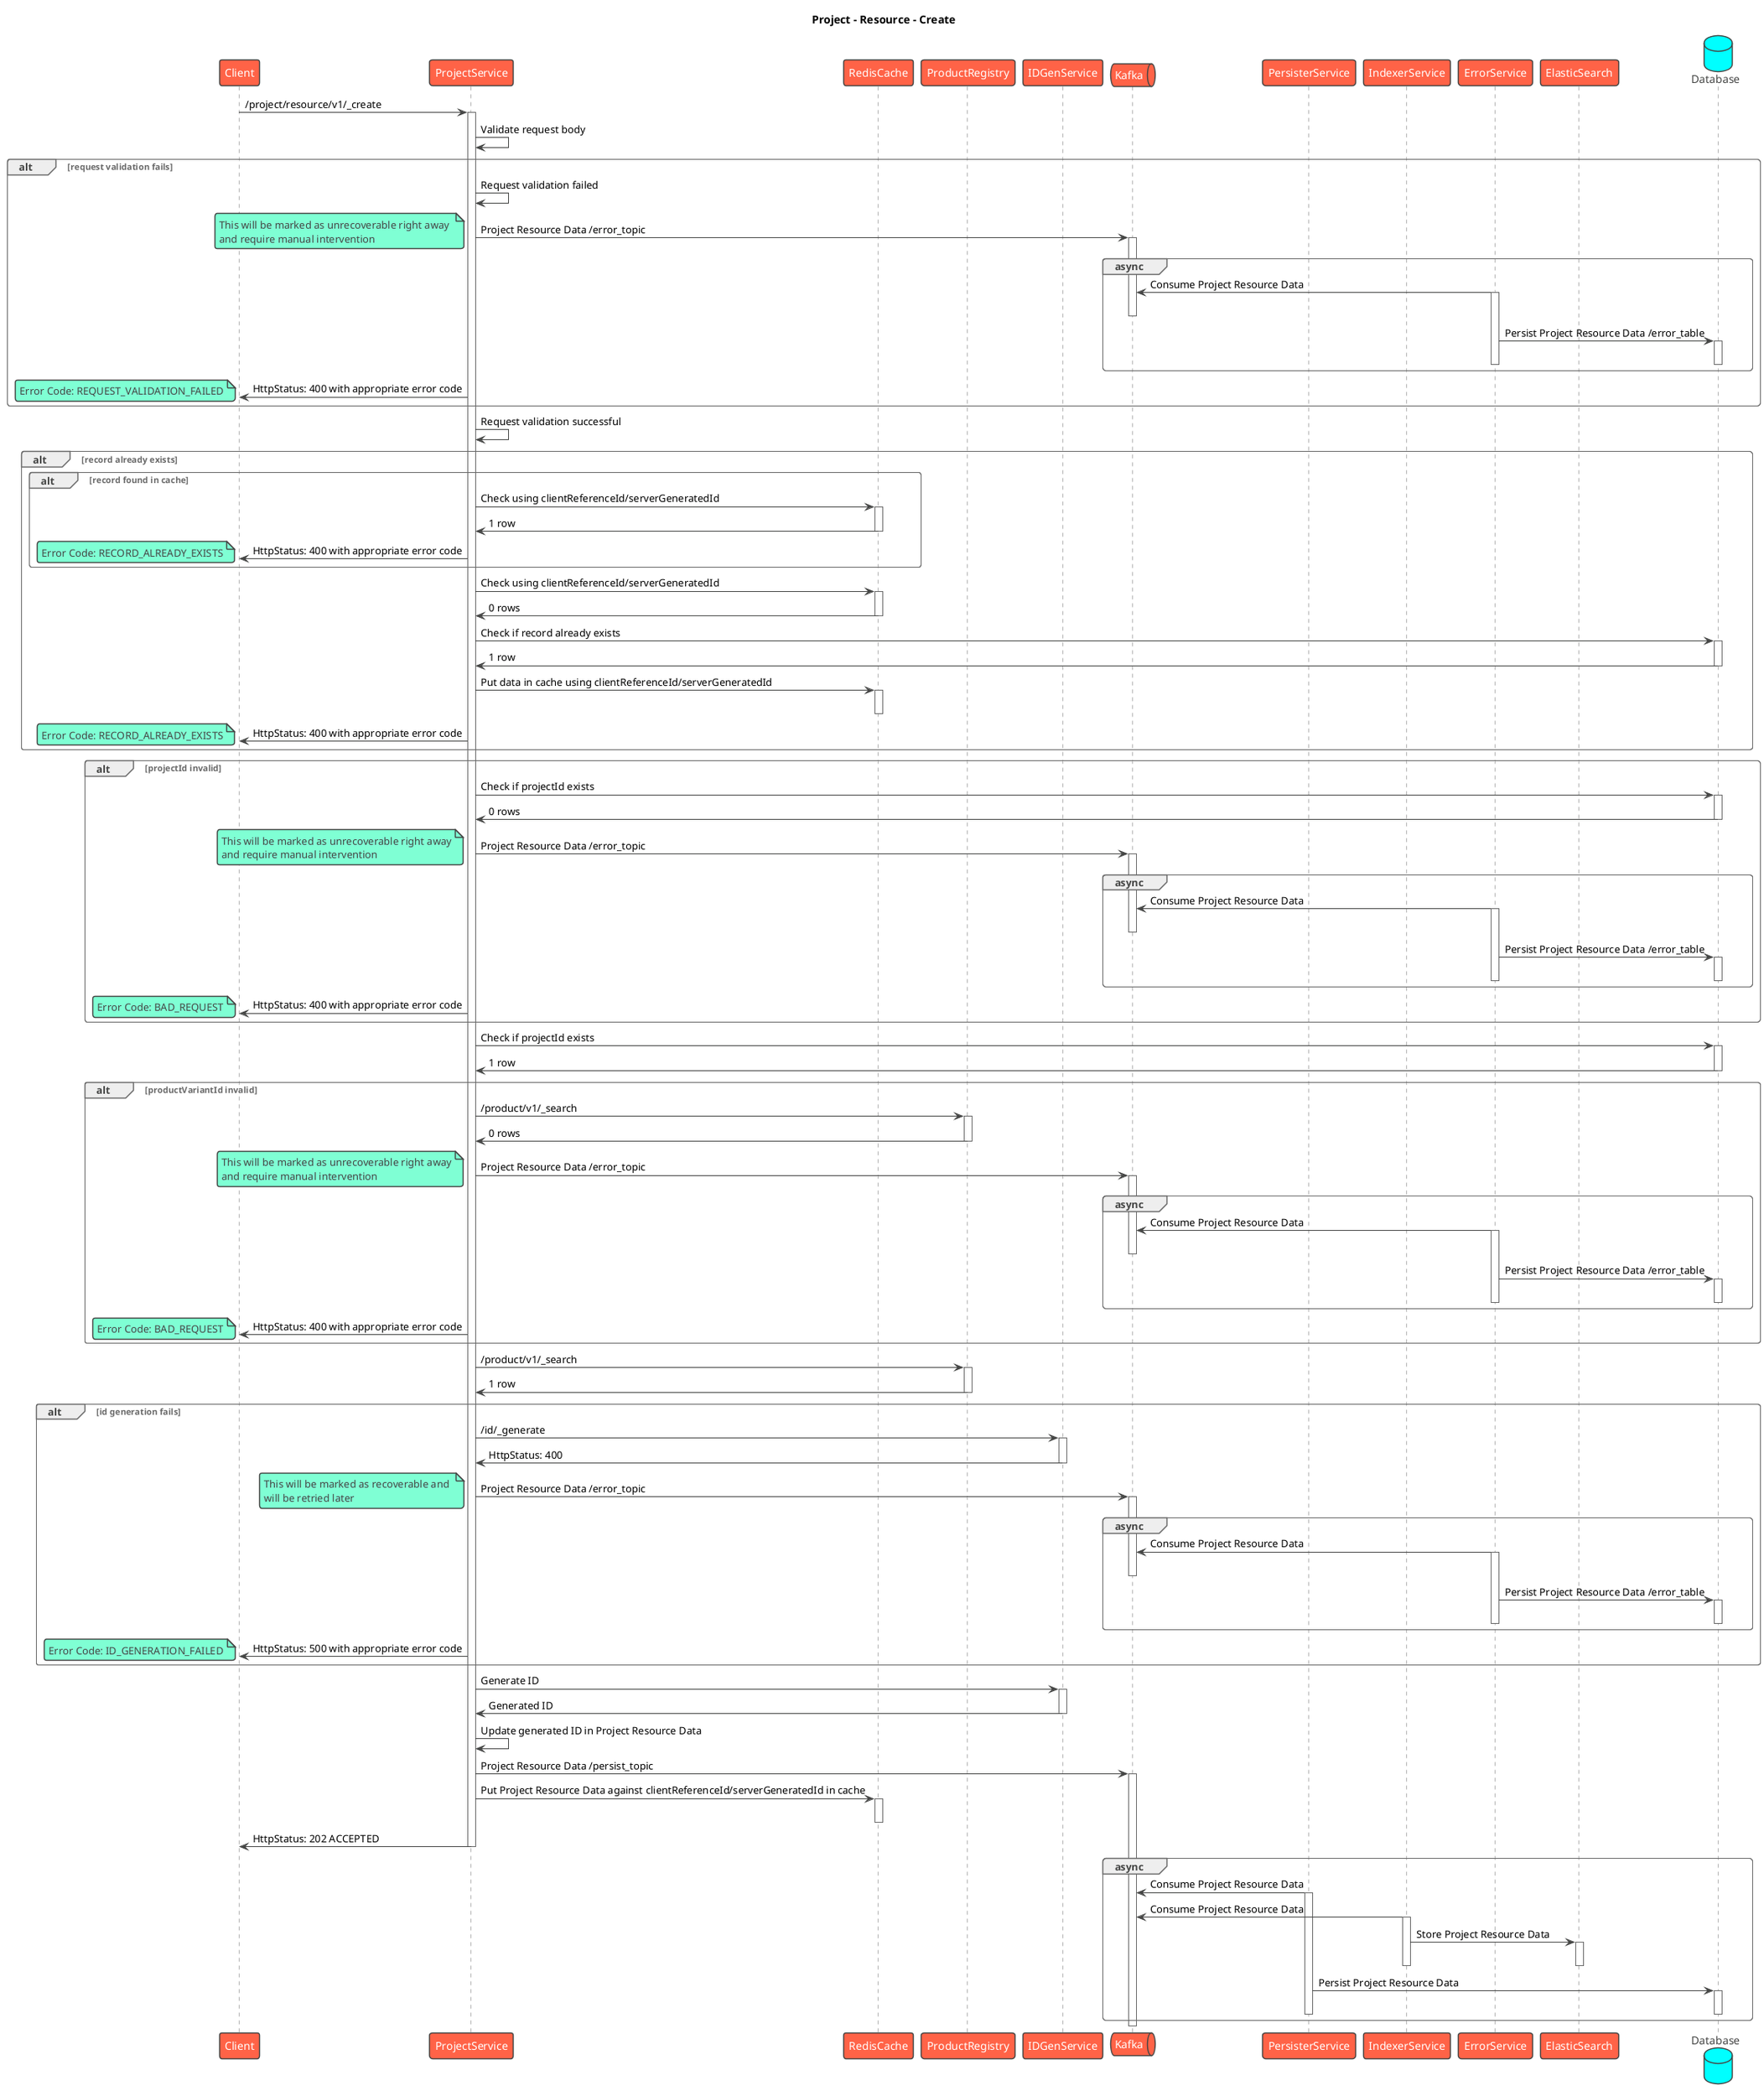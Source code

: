 @startuml
title Project - Resource - Create
!theme vibrant
participant Client as c
participant ProjectService as s
participant RedisCache as rc
participant ProductRegistry as s2
participant IDGenService as idgen
queue Kafka as k
participant PersisterService as prs
participant IndexerService as idx
participant ErrorService as es
participant ElasticSearch as el
database Database as db
c -> s : /project/resource/v1/_create
activate s
s -> s: Validate request body
alt request validation fails
    s -> s: Request validation failed
    s -> k: Project Resource Data /error_topic
    note left
        This will be marked as unrecoverable right away 
        and require manual intervention
    end note
    activate k
    group async
        es -> k: Consume Project Resource Data
        activate es
        deactivate k
        es -> db: Persist Project Resource Data /error_table
        activate db
        deactivate db
        deactivate es
    end
    s -> c: HttpStatus: 400 with appropriate error code
    note left
      Error Code: REQUEST_VALIDATION_FAILED
    end note
end
s -> s: Request validation successful
alt record already exists
    alt record found in cache
      s -> rc: Check using clientReferenceId/serverGeneratedId
      activate rc
      rc -> s: 1 row
      deactivate rc
      s -> c: HttpStatus: 400 with appropriate error code
      note left
          Error Code: RECORD_ALREADY_EXISTS
      end note
    end
    s -> rc: Check using clientReferenceId/serverGeneratedId
    activate rc
    rc -> s: 0 rows
    deactivate rc
    s -> db: Check if record already exists
    activate db
    db -> s: 1 row
    deactivate db
    s -> rc: Put data in cache using clientReferenceId/serverGeneratedId
    activate rc
    deactivate rc
    s -> c: HttpStatus: 400 with appropriate error code
    note left
        Error Code: RECORD_ALREADY_EXISTS
    end note
end
alt projectId invalid
    s -> db: Check if projectId exists
    activate db
    db -> s: 0 rows
    deactivate db
    s -> k: Project Resource Data /error_topic
    note left
        This will be marked as unrecoverable right away
        and require manual intervention
    end note
    activate k
    group async
        es -> k: Consume Project Resource Data
        activate es
        deactivate k
        es -> db: Persist Project Resource Data /error_table
        activate db
        deactivate db
        deactivate es
    end
    s -> c: HttpStatus: 400 with appropriate error code
    note left
      Error Code: BAD_REQUEST
    end note
end
s -> db: Check if projectId exists
activate db
db -> s: 1 row
deactivate db
alt productVariantId invalid
    s -> s2: /product/v1/_search
    activate s2
    s2 -> s: 0 rows
    deactivate s2
    s -> k: Project Resource Data /error_topic
    note left
        This will be marked as unrecoverable right away
        and require manual intervention
    end note
    activate k
    group async
        es -> k: Consume Project Resource Data
        activate es
        deactivate k
        es -> db: Persist Project Resource Data /error_table
        activate db
        deactivate db
        deactivate es
    end
    s -> c: HttpStatus: 400 with appropriate error code
    note left
      Error Code: BAD_REQUEST
    end note
end
s -> s2: /product/v1/_search
activate s2
s2 -> s: 1 row
deactivate s2
alt id generation fails
    s -> idgen: /id/_generate
    activate idgen
    idgen -> s: HttpStatus: 400
    deactivate idgen
    s -> k: Project Resource Data /error_topic
    note left
        This will be marked as recoverable and 
        will be retried later
    end note
    activate k
    group async
        es -> k: Consume Project Resource Data
        activate es
        deactivate k
        es -> db: Persist Project Resource Data /error_table
        activate db
        deactivate db
        deactivate es
    end
    s -> c: HttpStatus: 500 with appropriate error code
    note left
      Error Code: ID_GENERATION_FAILED
    end note
end
s -> idgen: Generate ID
activate idgen
idgen -> s: Generated ID
deactivate idgen
s -> s: Update generated ID in Project Resource Data
s -> k: Project Resource Data /persist_topic
activate k
s -> rc: Put Project Resource Data against clientReferenceId/serverGeneratedId in cache
activate rc
deactivate rc
s -> c: HttpStatus: 202 ACCEPTED
deactivate s
group async
    prs -> k: Consume Project Resource Data
    activate prs
    idx -> k: Consume Project Resource Data
    activate idx
    idx -> el: Store Project Resource Data
    activate el
    deactivate el
    deactivate idx
    prs -> db: Persist Project Resource Data
    activate db
    deactivate db
    deactivate prs
end
deactivate k
@enduml